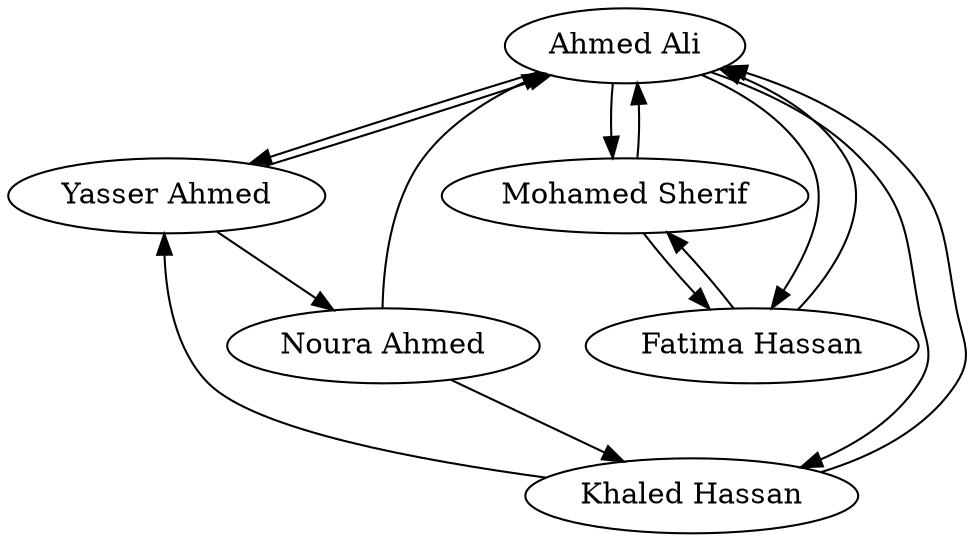 digraph test{
"Ahmed Ali"  ->  { "Yasser Ahmed" "Mohamed Sherif" "Fatima Hassan" "Khaled Hassan" }
"Yasser Ahmed"  ->  { "Ahmed Ali" "Noura Ahmed" }
"Mohamed Sherif"  ->  { "Ahmed Ali" "Fatima Hassan" }
"Fatima Hassan"  ->  { "Ahmed Ali" "Mohamed Sherif" }
"Khaled Hassan"  ->  { "Ahmed Ali" "Yasser Ahmed" }
"Noura Ahmed"  ->  { "Ahmed Ali" "Khaled Hassan" }

}